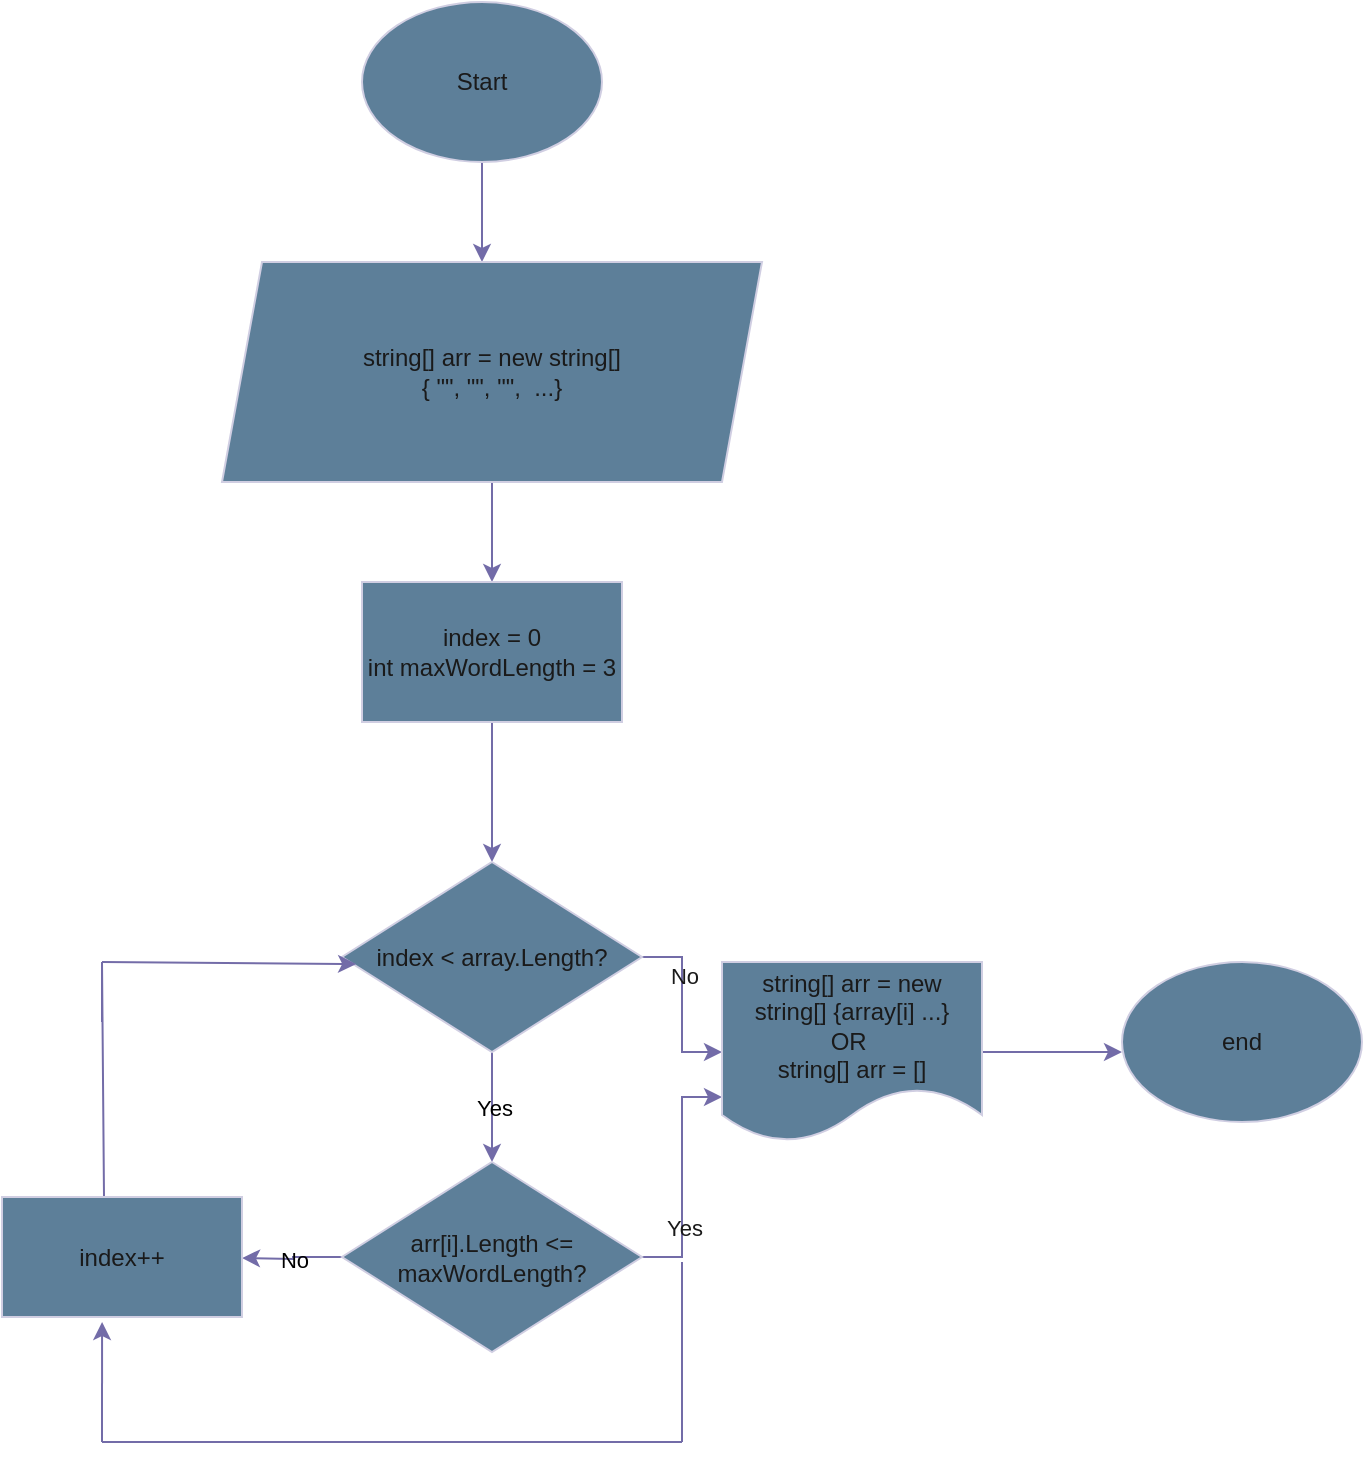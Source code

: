<mxfile version="20.7.4" type="github">
  <diagram id="rZF4juMHFyknxpGw09P5" name="Страница 1">
    <mxGraphModel dx="880" dy="484" grid="1" gridSize="10" guides="1" tooltips="1" connect="1" arrows="1" fold="1" page="1" pageScale="1" pageWidth="1654" pageHeight="1169" background="#ffffff" math="0" shadow="0">
      <root>
        <mxCell id="0" />
        <mxCell id="1" parent="0" />
        <mxCell id="Bq8YwkVixV0gdx73ny14-5" value="" style="edgeStyle=orthogonalEdgeStyle;rounded=0;orthogonalLoop=1;jettySize=auto;html=1;labelBackgroundColor=none;strokeColor=#736CA8;fontColor=default;" parent="1" source="Bq8YwkVixV0gdx73ny14-1" edge="1">
          <mxGeometry relative="1" as="geometry">
            <mxPoint x="430" y="170" as="targetPoint" />
          </mxGeometry>
        </mxCell>
        <mxCell id="Bq8YwkVixV0gdx73ny14-1" value="Start" style="ellipse;whiteSpace=wrap;html=1;labelBackgroundColor=none;fillColor=#5D7F99;strokeColor=#D0CEE2;fontColor=#1A1A1A;" parent="1" vertex="1">
          <mxGeometry x="370" y="40" width="120" height="80" as="geometry" />
        </mxCell>
        <mxCell id="Bq8YwkVixV0gdx73ny14-7" value="" style="edgeStyle=orthogonalEdgeStyle;rounded=0;orthogonalLoop=1;jettySize=auto;html=1;labelBackgroundColor=none;strokeColor=#736CA8;fontColor=default;" parent="1" source="Bq8YwkVixV0gdx73ny14-4" edge="1">
          <mxGeometry relative="1" as="geometry">
            <mxPoint x="435" y="330" as="targetPoint" />
          </mxGeometry>
        </mxCell>
        <mxCell id="Bq8YwkVixV0gdx73ny14-4" value="string[] arr = new string[] &lt;br&gt;{ &quot;&quot;, &quot;&quot;, &quot;&quot;,&amp;nbsp; ...}" style="shape=parallelogram;perimeter=parallelogramPerimeter;whiteSpace=wrap;html=1;fixedSize=1;labelBackgroundColor=none;fillColor=#5D7F99;strokeColor=#D0CEE2;fontColor=#1A1A1A;" parent="1" vertex="1">
          <mxGeometry x="300" y="170" width="270" height="110" as="geometry" />
        </mxCell>
        <mxCell id="Bq8YwkVixV0gdx73ny14-9" value="" style="edgeStyle=orthogonalEdgeStyle;rounded=0;orthogonalLoop=1;jettySize=auto;html=1;labelBackgroundColor=none;strokeColor=#736CA8;fontColor=default;" parent="1" source="Bq8YwkVixV0gdx73ny14-6" target="Bq8YwkVixV0gdx73ny14-8" edge="1">
          <mxGeometry relative="1" as="geometry">
            <Array as="points">
              <mxPoint x="440" y="470" />
              <mxPoint x="440" y="470" />
            </Array>
          </mxGeometry>
        </mxCell>
        <mxCell id="Bq8YwkVixV0gdx73ny14-6" value="index = 0&lt;br&gt;int maxWordLength = 3" style="whiteSpace=wrap;html=1;labelBackgroundColor=none;fillColor=#5D7F99;strokeColor=#D0CEE2;fontColor=#1A1A1A;" parent="1" vertex="1">
          <mxGeometry x="370" y="330" width="130" height="70" as="geometry" />
        </mxCell>
        <mxCell id="Bq8YwkVixV0gdx73ny14-11" value="Yes" style="edgeStyle=orthogonalEdgeStyle;rounded=0;orthogonalLoop=1;jettySize=auto;html=1;labelBackgroundColor=none;strokeColor=#736CA8;fontColor=default;" parent="1" source="Bq8YwkVixV0gdx73ny14-8" edge="1">
          <mxGeometry relative="1" as="geometry">
            <mxPoint x="435" y="620" as="targetPoint" />
          </mxGeometry>
        </mxCell>
        <mxCell id="Bq8YwkVixV0gdx73ny14-22" value="" style="edgeStyle=orthogonalEdgeStyle;rounded=0;orthogonalLoop=1;jettySize=auto;html=1;labelBackgroundColor=none;strokeColor=#736CA8;fontColor=default;" parent="1" source="Bq8YwkVixV0gdx73ny14-8" target="Bq8YwkVixV0gdx73ny14-13" edge="1">
          <mxGeometry relative="1" as="geometry" />
        </mxCell>
        <mxCell id="Bq8YwkVixV0gdx73ny14-23" value="No" style="edgeLabel;html=1;align=center;verticalAlign=middle;resizable=0;points=[];labelBackgroundColor=none;fontColor=#1A1A1A;" parent="Bq8YwkVixV0gdx73ny14-22" vertex="1" connectable="0">
          <mxGeometry x="-0.333" y="1" relative="1" as="geometry">
            <mxPoint as="offset" />
          </mxGeometry>
        </mxCell>
        <mxCell id="Bq8YwkVixV0gdx73ny14-8" value="index &amp;lt; array.Length?" style="rhombus;whiteSpace=wrap;html=1;labelBackgroundColor=none;fillColor=#5D7F99;strokeColor=#D0CEE2;fontColor=#1A1A1A;" parent="1" vertex="1">
          <mxGeometry x="360" y="470" width="150" height="95" as="geometry" />
        </mxCell>
        <mxCell id="Bq8YwkVixV0gdx73ny14-27" value="" style="edgeStyle=orthogonalEdgeStyle;rounded=0;orthogonalLoop=1;jettySize=auto;html=1;entryX=0;entryY=0.75;entryDx=0;entryDy=0;labelBackgroundColor=none;strokeColor=#736CA8;fontColor=default;" parent="1" source="Bq8YwkVixV0gdx73ny14-10" target="Bq8YwkVixV0gdx73ny14-13" edge="1">
          <mxGeometry relative="1" as="geometry">
            <mxPoint x="625" y="667.5" as="targetPoint" />
          </mxGeometry>
        </mxCell>
        <mxCell id="Bq8YwkVixV0gdx73ny14-28" value="Yes" style="edgeLabel;html=1;align=center;verticalAlign=middle;resizable=0;points=[];labelBackgroundColor=none;fontColor=#1A1A1A;" parent="Bq8YwkVixV0gdx73ny14-27" vertex="1" connectable="0">
          <mxGeometry x="-0.4" y="-1" relative="1" as="geometry">
            <mxPoint y="1" as="offset" />
          </mxGeometry>
        </mxCell>
        <mxCell id="Bq8YwkVixV0gdx73ny14-30" value="No" style="edgeStyle=orthogonalEdgeStyle;rounded=0;orthogonalLoop=1;jettySize=auto;html=1;labelBackgroundColor=none;strokeColor=#736CA8;fontColor=default;" parent="1" source="Bq8YwkVixV0gdx73ny14-10" edge="1">
          <mxGeometry relative="1" as="geometry">
            <mxPoint x="310" y="668" as="targetPoint" />
          </mxGeometry>
        </mxCell>
        <mxCell id="Bq8YwkVixV0gdx73ny14-10" value="arr[i].Length &amp;lt;= maxWordLength?" style="rhombus;whiteSpace=wrap;html=1;labelBackgroundColor=none;fillColor=#5D7F99;strokeColor=#D0CEE2;fontColor=#1A1A1A;" parent="1" vertex="1">
          <mxGeometry x="360" y="620" width="150" height="95" as="geometry" />
        </mxCell>
        <mxCell id="Bq8YwkVixV0gdx73ny14-41" value="" style="edgeStyle=orthogonalEdgeStyle;rounded=0;orthogonalLoop=1;jettySize=auto;html=1;labelBackgroundColor=none;strokeColor=#736CA8;fontColor=default;" parent="1" source="Bq8YwkVixV0gdx73ny14-13" edge="1">
          <mxGeometry relative="1" as="geometry">
            <mxPoint x="750" y="565" as="targetPoint" />
          </mxGeometry>
        </mxCell>
        <mxCell id="Bq8YwkVixV0gdx73ny14-13" value="string[] arr = new string[] {array[i] ...}&lt;br&gt;OR&amp;nbsp;&lt;br&gt;string[] arr = []" style="shape=document;whiteSpace=wrap;html=1;boundedLbl=1;labelBackgroundColor=none;fillColor=#5D7F99;strokeColor=#D0CEE2;fontColor=#1A1A1A;" parent="1" vertex="1">
          <mxGeometry x="550" y="520" width="130" height="90" as="geometry" />
        </mxCell>
        <mxCell id="Bq8YwkVixV0gdx73ny14-29" value="index++" style="whiteSpace=wrap;html=1;labelBackgroundColor=none;fillColor=#5D7F99;strokeColor=#D0CEE2;fontColor=#1A1A1A;" parent="1" vertex="1">
          <mxGeometry x="190" y="637.5" width="120" height="60" as="geometry" />
        </mxCell>
        <mxCell id="Bq8YwkVixV0gdx73ny14-33" value="" style="endArrow=none;html=1;rounded=0;labelBackgroundColor=none;strokeColor=#736CA8;fontColor=default;" parent="1" edge="1">
          <mxGeometry x="-0.515" y="60" width="50" height="50" relative="1" as="geometry">
            <mxPoint x="530" y="760" as="sourcePoint" />
            <mxPoint x="530" y="670" as="targetPoint" />
            <Array as="points">
              <mxPoint x="530" y="740" />
            </Array>
            <mxPoint as="offset" />
          </mxGeometry>
        </mxCell>
        <mxCell id="Bq8YwkVixV0gdx73ny14-35" value="" style="endArrow=none;html=1;rounded=0;labelBackgroundColor=none;strokeColor=#736CA8;fontColor=default;" parent="1" edge="1">
          <mxGeometry width="50" height="50" relative="1" as="geometry">
            <mxPoint x="240" y="760" as="sourcePoint" />
            <mxPoint x="530" y="760" as="targetPoint" />
            <Array as="points">
              <mxPoint x="430" y="760" />
            </Array>
          </mxGeometry>
        </mxCell>
        <mxCell id="Bq8YwkVixV0gdx73ny14-36" value="" style="endArrow=classic;html=1;rounded=0;entryX=0.417;entryY=1.042;entryDx=0;entryDy=0;entryPerimeter=0;labelBackgroundColor=none;strokeColor=#736CA8;fontColor=default;" parent="1" target="Bq8YwkVixV0gdx73ny14-29" edge="1">
          <mxGeometry x="0.714" y="-50" width="50" height="50" relative="1" as="geometry">
            <mxPoint x="240" y="760" as="sourcePoint" />
            <mxPoint x="240" y="710" as="targetPoint" />
            <mxPoint as="offset" />
          </mxGeometry>
        </mxCell>
        <mxCell id="Bq8YwkVixV0gdx73ny14-37" value="" style="endArrow=none;html=1;rounded=0;exitX=0.425;exitY=-0.008;exitDx=0;exitDy=0;exitPerimeter=0;labelBackgroundColor=none;strokeColor=#736CA8;fontColor=default;" parent="1" source="Bq8YwkVixV0gdx73ny14-29" edge="1">
          <mxGeometry width="50" height="50" relative="1" as="geometry">
            <mxPoint x="240" y="630" as="sourcePoint" />
            <mxPoint x="240" y="550" as="targetPoint" />
            <Array as="points">
              <mxPoint x="240" y="520" />
            </Array>
          </mxGeometry>
        </mxCell>
        <mxCell id="Bq8YwkVixV0gdx73ny14-39" value="" style="endArrow=classic;html=1;rounded=0;entryX=0.047;entryY=0.537;entryDx=0;entryDy=0;entryPerimeter=0;labelBackgroundColor=none;strokeColor=#736CA8;fontColor=default;" parent="1" target="Bq8YwkVixV0gdx73ny14-8" edge="1">
          <mxGeometry width="50" height="50" relative="1" as="geometry">
            <mxPoint x="240" y="520" as="sourcePoint" />
            <mxPoint x="320" y="520" as="targetPoint" />
            <Array as="points" />
          </mxGeometry>
        </mxCell>
        <mxCell id="Bq8YwkVixV0gdx73ny14-42" value="end" style="ellipse;whiteSpace=wrap;html=1;labelBackgroundColor=none;fillColor=#5D7F99;strokeColor=#D0CEE2;fontColor=#1A1A1A;" parent="1" vertex="1">
          <mxGeometry x="750" y="520" width="120" height="80" as="geometry" />
        </mxCell>
      </root>
    </mxGraphModel>
  </diagram>
</mxfile>
